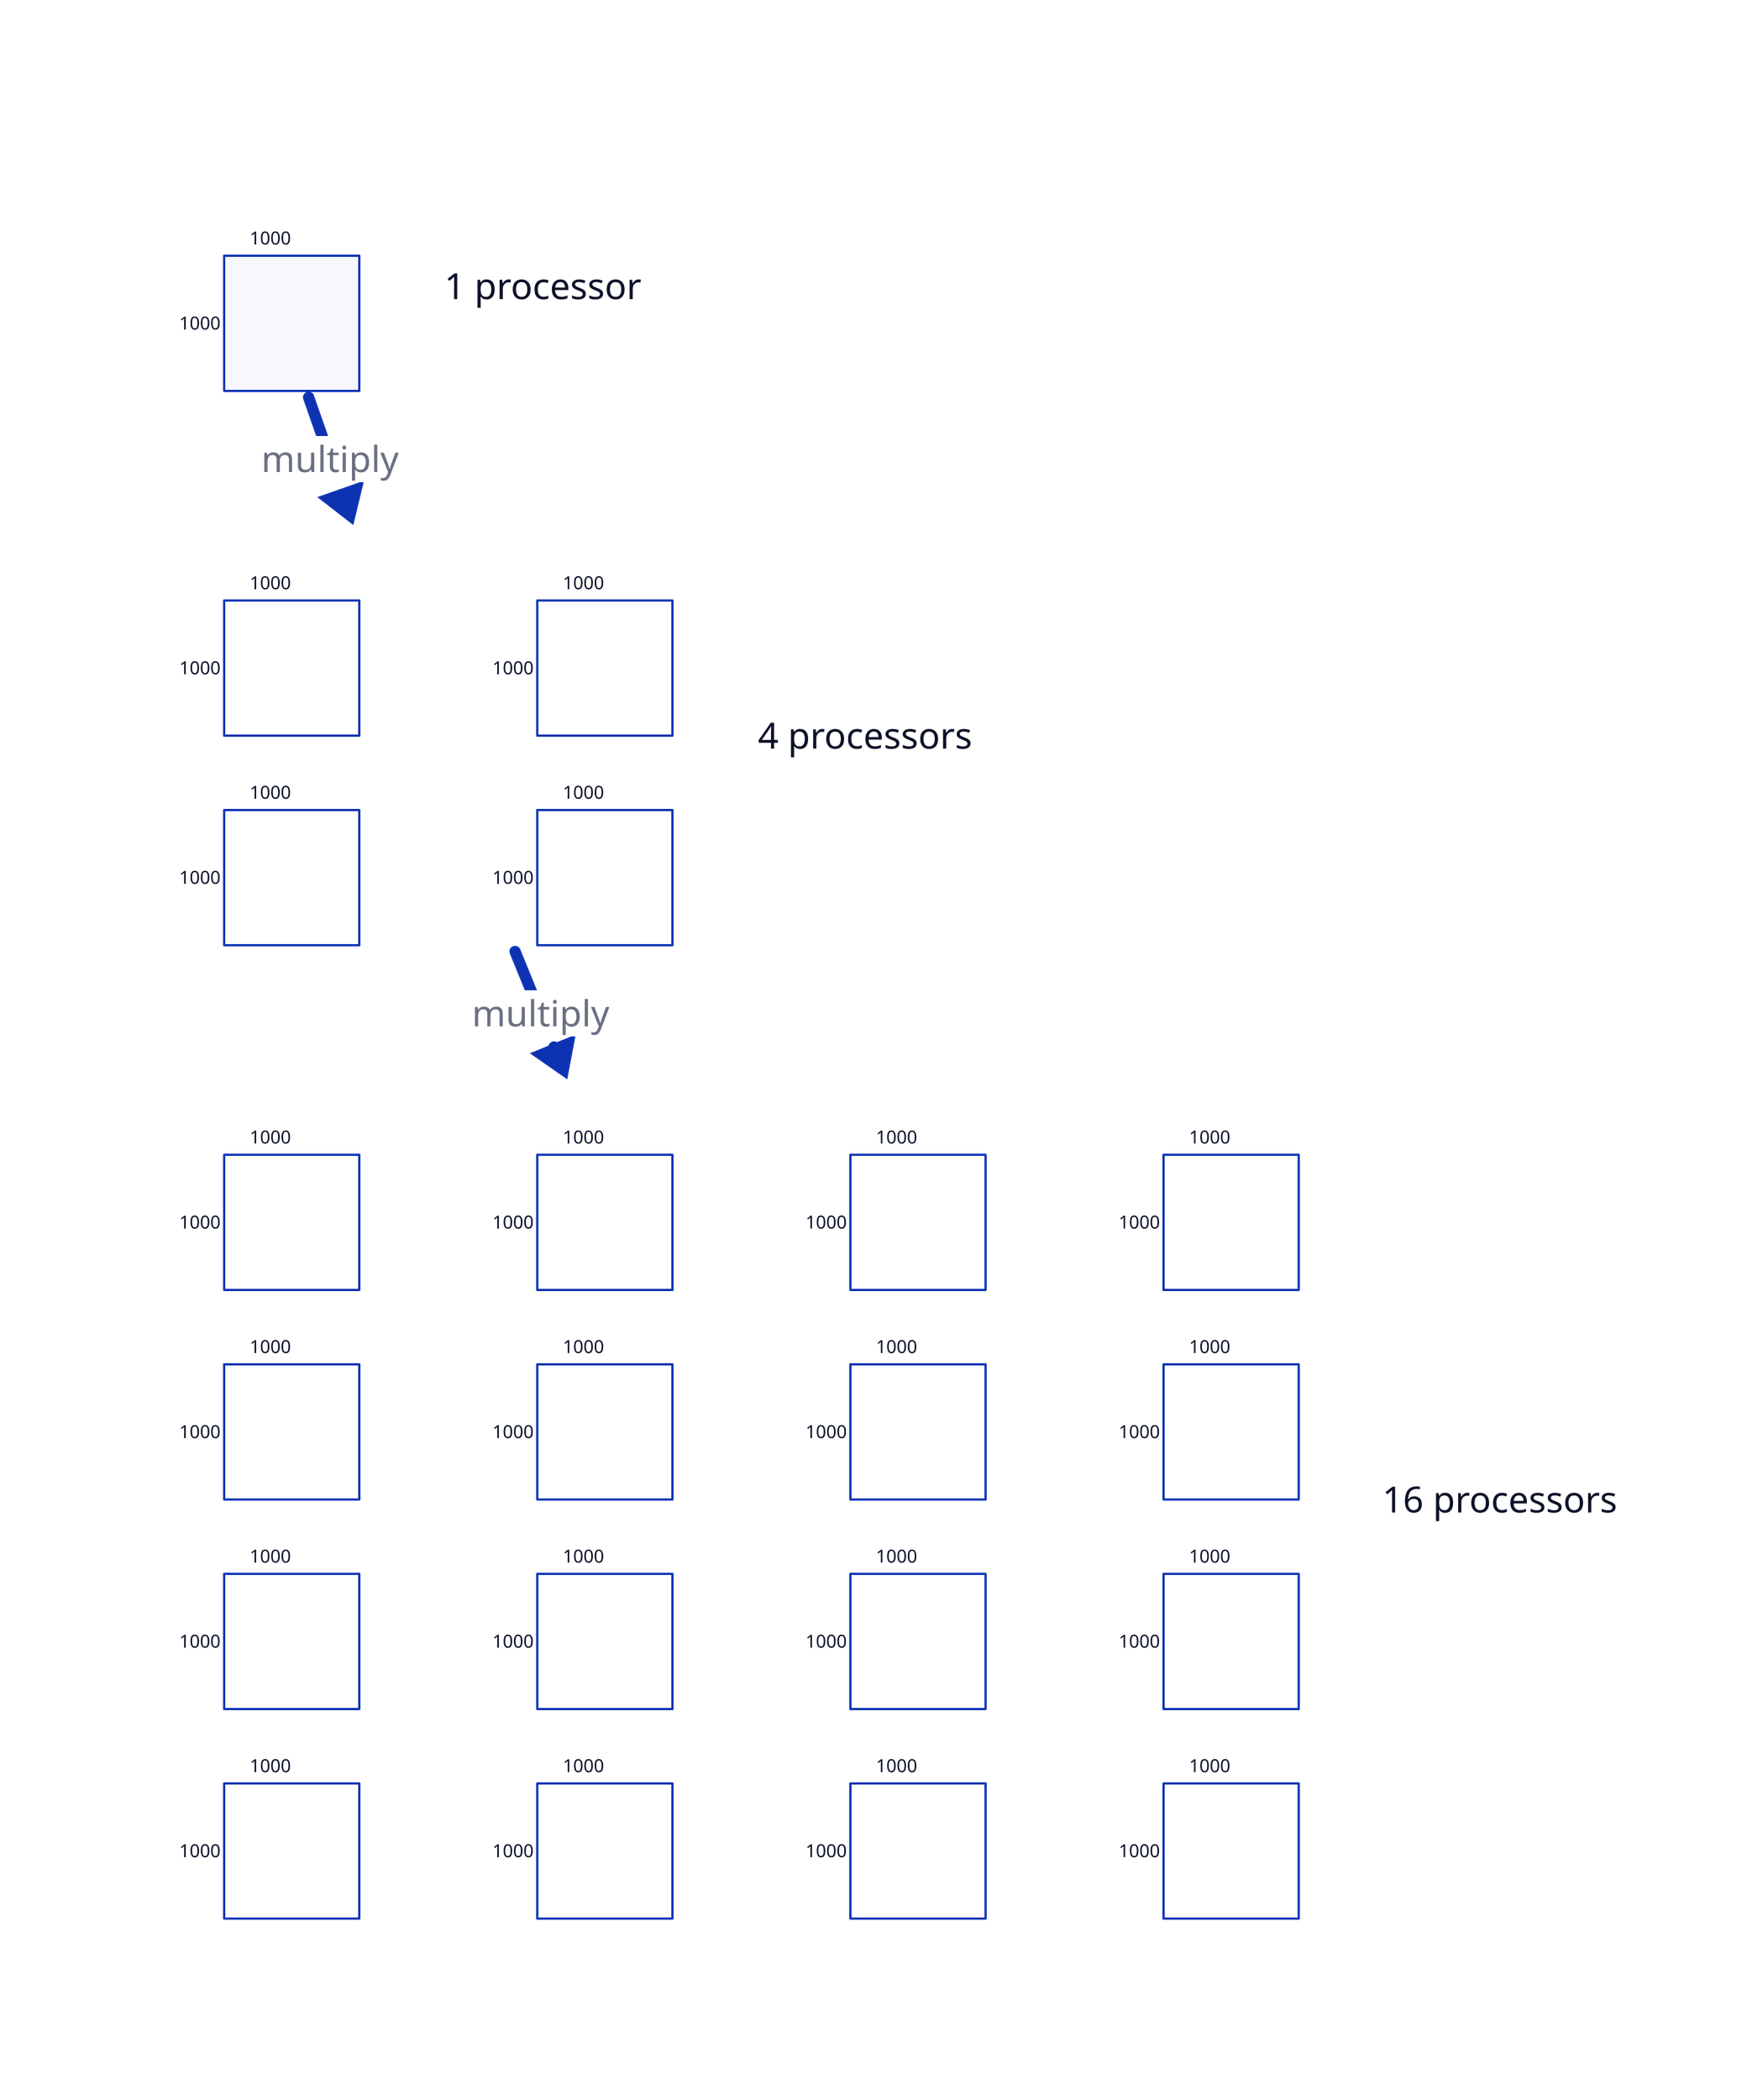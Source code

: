 grid-rows:3
vertical-gap: 0

style: {
    fill: transparent
}

classes : {
    invisible : {
        style : {
            fill: transparent
            stroke: transparent
        }
    }
}

1 : "" {
    class: invisible
    grid-columns: 2
    horizontal-gap: 0
    cont: "" {
        grid-rows: 2
        vertical-gap: 0
        class: invisible
        1000top: "1000" { 
            class: invisible
            label.near: bottom-center
         }
        1000 {
            label.near: outside-left-center
            width: 120
            height: 120
        }
    }
    1 processor: { class: invisible }
}

2.cont.500cont_*:  "" {
            grid-rows: 2
            vertical-gap: 0
            class: invisible
            1000top: "1000" { 
                class: invisible
                label.near: bottom-center
            }
            1000 {
                label.near: outside-left-center
                width: 120
                height: 120
            }
        }


2 : "" {
    class: invisible
    grid-columns: 2
    horizontal-gap: 0

    cont: "" {
        class: invisible
        grid-rows: 2
        grid-columns: 2
        horizontal-gap: 0
        vertical-gap: 0
        500cont_1
        500cont_2
        500cont_3
        500cont_4
    }
    4 processors: { class: invisible }
}

3.cont.250cont_*:  "" {
            grid-rows: 2
            vertical-gap: 0
            class: invisible
            1000top: "1000" { 
                class: invisible
                label.near: bottom-center
            }
            1000 {
                label.near: outside-left-center
                width: 120
                height: 120
            }
        }

3 : "" {
    class: invisible
    grid-columns: 2
    horizontal-gap: 0
    cont: "" {
        class: invisible
        grid-rows: 4
        grid-columns: 4
        horizontal-gap: 0
        vertical-gap: 0
        250cont_1
        250cont_2
        250cont_3
        250cont_4
        250cont_5
        250cont_6
        250cont_7
        250cont_8
        250cont_9
        250cont_10
        250cont_11
        250cont_12
        250cont_13
        250cont_14
        250cont_15
        250cont_16
    }
    16 processors: { class: invisible }
}

1.cont -> 2.cont -> 3.cont : "multiply" { 
    style {
        animated: true
        stroke-width: 10
        font-size: 32
    } 
}

*.* processor*.style.font-size: 32